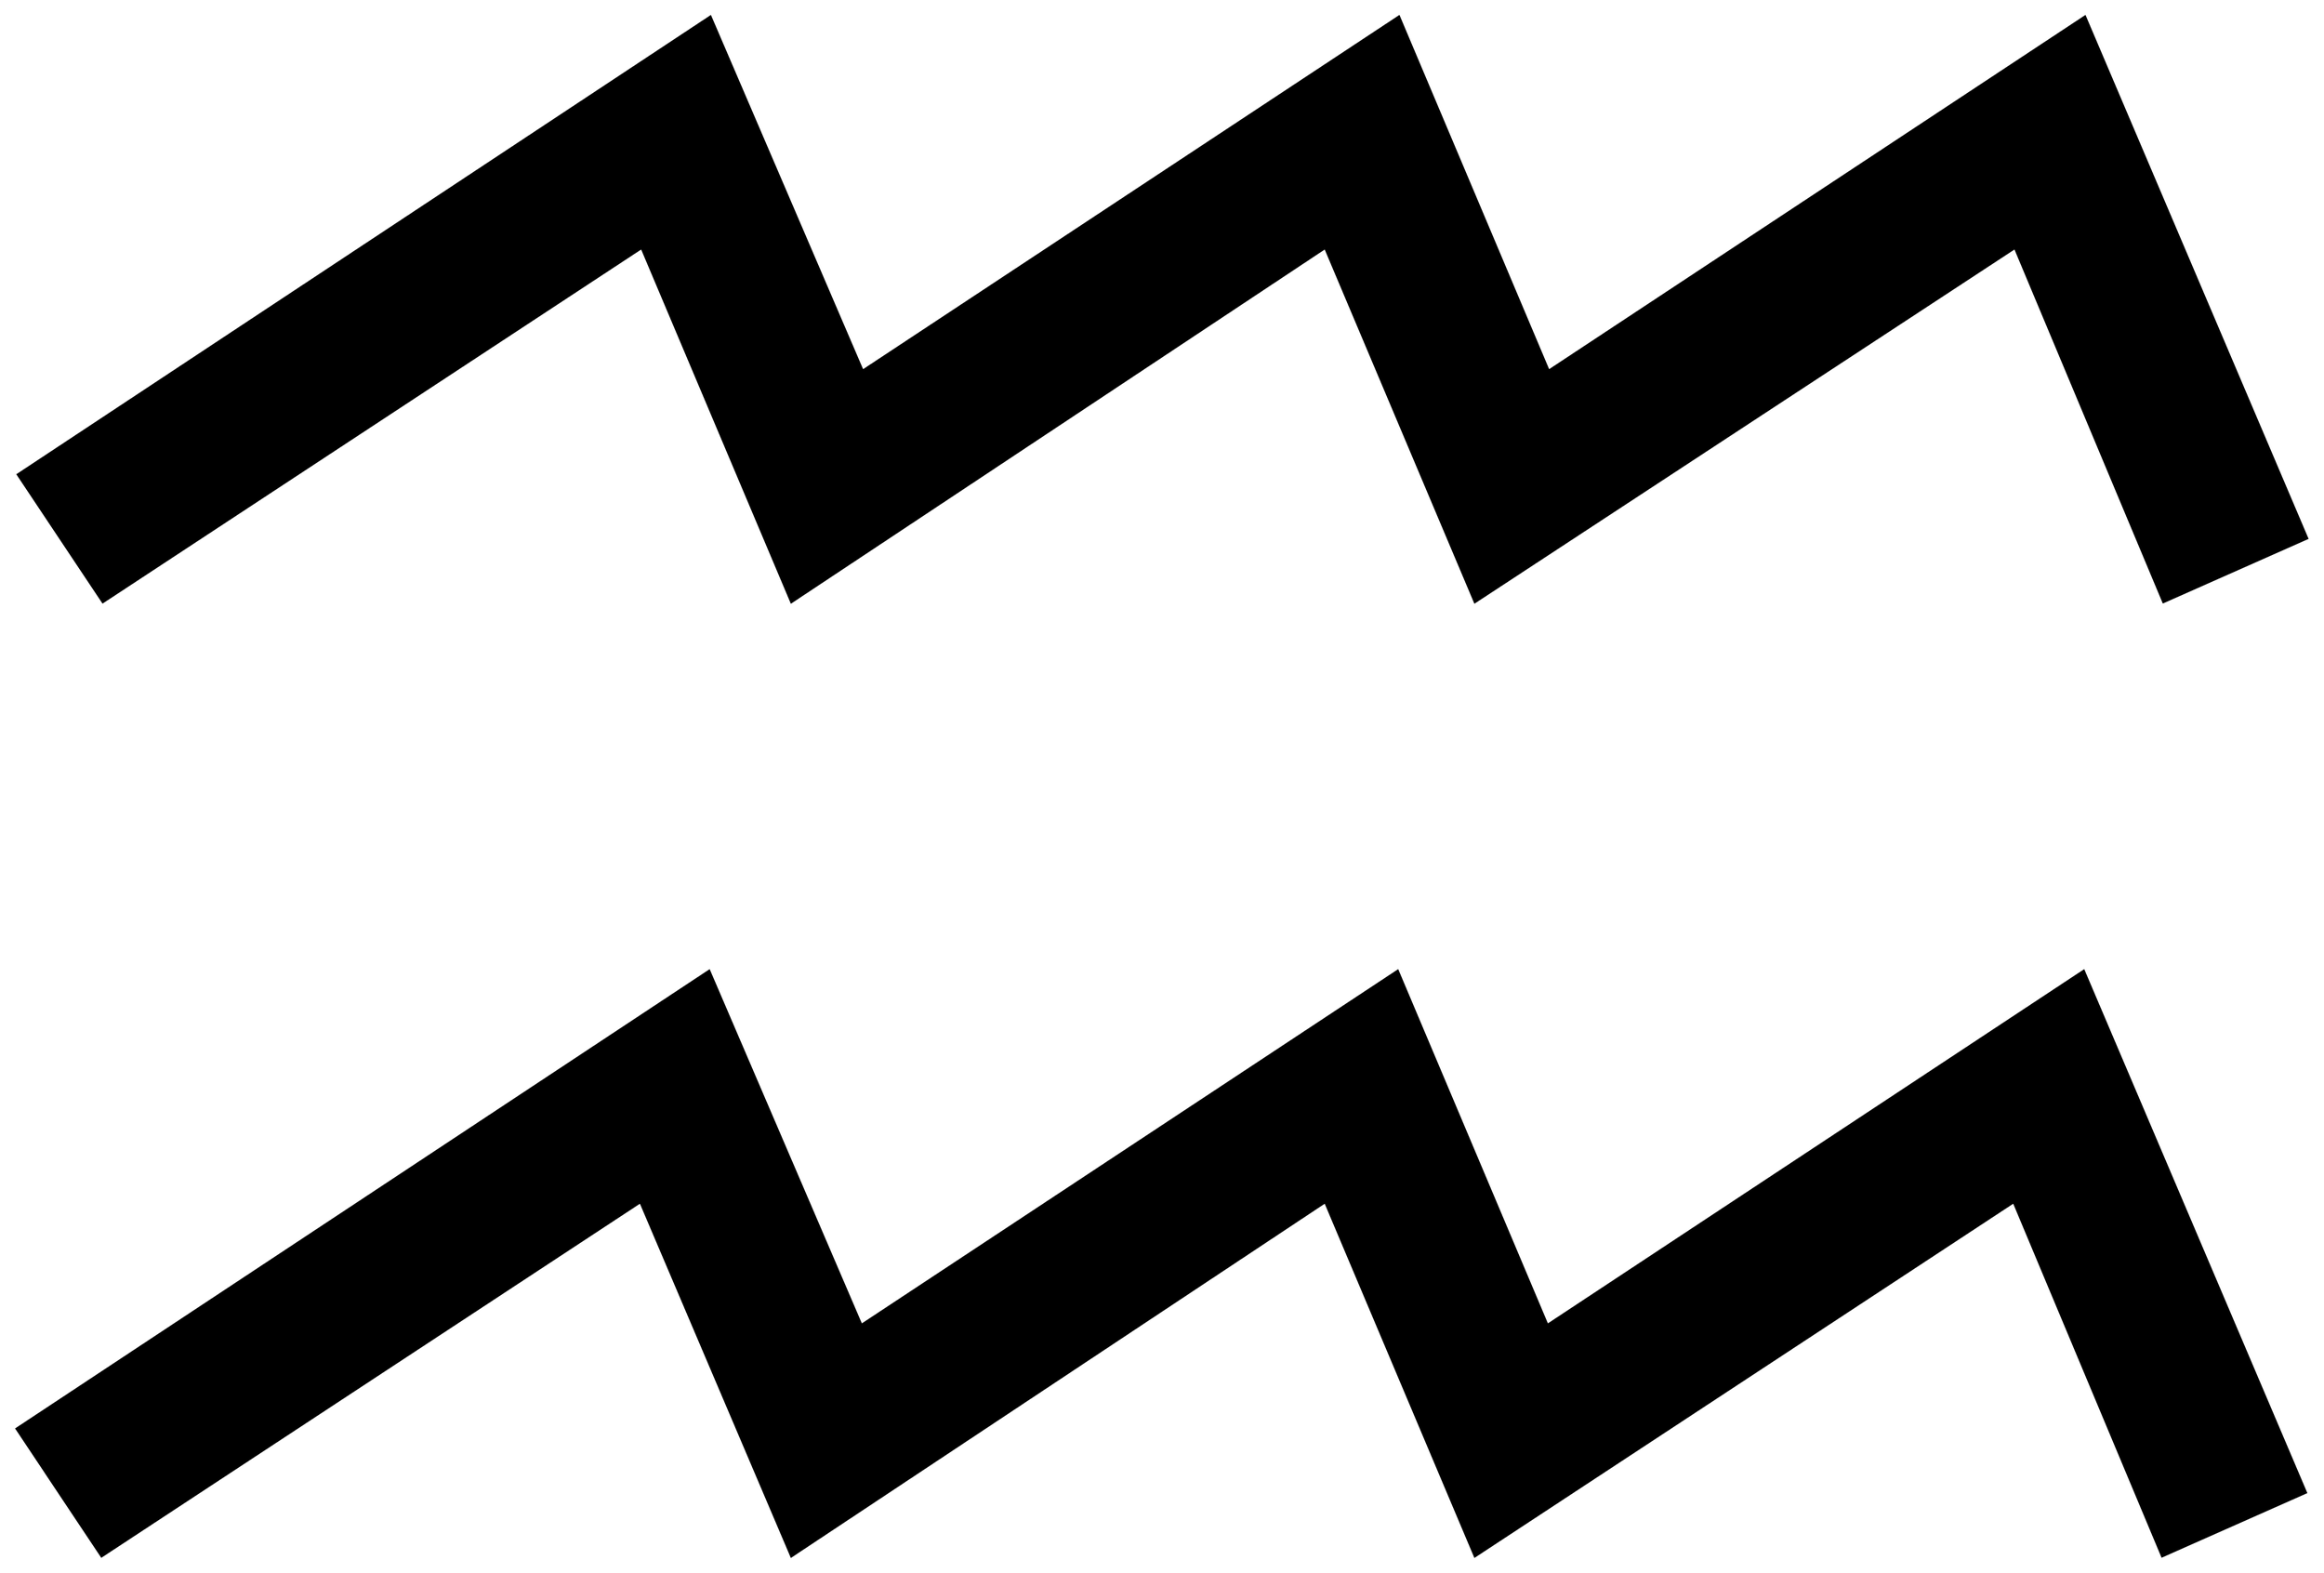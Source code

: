 


\begin{tikzpicture}[y=0.80pt, x=0.80pt, yscale=-1.0, xscale=1.0, inner sep=0pt, outer sep=0pt]
\begin{scope}[shift={(100.0,1864.0)},nonzero rule]
  \path[draw=.,fill=.,line width=1.600pt] (2009.0,-939.0) --
    (1894.0,-888.0) -- (1775.0,-1172.0) -- (1342.0,-888.0) --
    (1222.0,-1172.0) -- (794.0,-888.0) -- (674.0,-1172.0) --
    (242.0,-888.0) -- (174.0,-990.0) -- (729.0,-1357.0) --
    (851.0,-1073.0) -- (1281.0,-1357.0) -- (1401.0,-1073.0) --
    (1831.0,-1357.0) -- (2009.0,-939.0) -- cycle(2008.0,-174.0)
    -- (1893.0,-123.0) -- (1774.0,-407.0) -- (1342.0,-123.0) --
    (1222.0,-407.0) -- (794.0,-123.0) -- (673.0,-407.0) --
    (241.0,-123.0) -- (173.0,-225.0) -- (728.0,-592.0) --
    (850.0,-308.0) -- (1280.0,-592.0) -- (1400.0,-308.0) --
    (1830.0,-592.0) -- (2008.0,-174.0) -- cycle;
\end{scope}

\end{tikzpicture}

